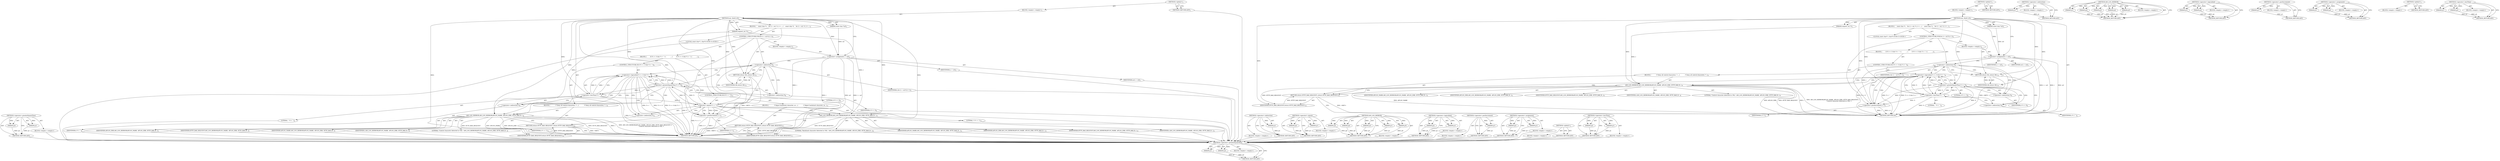 digraph "&lt;operator&gt;.lessThan" {
vulnerable_87 [label=<(METHOD,&lt;operator&gt;.greaterEqualsThan)>];
vulnerable_88 [label=<(PARAM,p1)>];
vulnerable_89 [label=<(PARAM,p2)>];
vulnerable_90 [label=<(BLOCK,&lt;empty&gt;,&lt;empty&gt;)>];
vulnerable_91 [label=<(METHOD_RETURN,ANY)>];
vulnerable_6 [label=<(METHOD,&lt;global&gt;)<SUB>1</SUB>>];
vulnerable_7 [label=<(BLOCK,&lt;empty&gt;,&lt;empty&gt;)<SUB>1</SUB>>];
vulnerable_8 [label=<(METHOD,am_check_url)<SUB>1</SUB>>];
vulnerable_9 [label=<(PARAM,request_rec *r)<SUB>1</SUB>>];
vulnerable_10 [label=<(PARAM,const char *url)<SUB>1</SUB>>];
vulnerable_11 [label=<(BLOCK,{
    const char *i;

    for (i = url; *i; i++...,{
    const char *i;

    for (i = url; *i; i++...)<SUB>2</SUB>>];
vulnerable_12 [label="<(LOCAL,const char* i: char*)<SUB>3</SUB>>"];
vulnerable_13 [label=<(CONTROL_STRUCTURE,FOR,for (i = url;*i;i++))<SUB>5</SUB>>];
vulnerable_14 [label=<(BLOCK,&lt;empty&gt;,&lt;empty&gt;)<SUB>5</SUB>>];
vulnerable_15 [label=<(&lt;operator&gt;.assignment,i = url)<SUB>5</SUB>>];
vulnerable_16 [label=<(IDENTIFIER,i,i = url)<SUB>5</SUB>>];
vulnerable_17 [label=<(IDENTIFIER,url,i = url)<SUB>5</SUB>>];
vulnerable_18 [label=<(&lt;operator&gt;.indirection,*i)<SUB>5</SUB>>];
vulnerable_19 [label=<(IDENTIFIER,i,for (i = url;*i;i++))<SUB>5</SUB>>];
vulnerable_20 [label=<(&lt;operator&gt;.postIncrement,i++)<SUB>5</SUB>>];
vulnerable_21 [label=<(IDENTIFIER,i,i++)<SUB>5</SUB>>];
vulnerable_22 [label=<(BLOCK,{
        if (*i &gt;= 0 &amp;&amp; *i &lt; ' ') {
          ...,{
        if (*i &gt;= 0 &amp;&amp; *i &lt; ' ') {
          ...)<SUB>5</SUB>>];
vulnerable_23 [label=<(CONTROL_STRUCTURE,IF,if (*i &gt;= 0 &amp;&amp; *i &lt; ' '))<SUB>6</SUB>>];
vulnerable_24 [label=<(&lt;operator&gt;.logicalAnd,*i &gt;= 0 &amp;&amp; *i &lt; ' ')<SUB>6</SUB>>];
vulnerable_25 [label=<(&lt;operator&gt;.greaterEqualsThan,*i &gt;= 0)<SUB>6</SUB>>];
vulnerable_26 [label=<(&lt;operator&gt;.indirection,*i)<SUB>6</SUB>>];
vulnerable_27 [label=<(IDENTIFIER,i,*i &gt;= 0)<SUB>6</SUB>>];
vulnerable_28 [label=<(LITERAL,0,*i &gt;= 0)<SUB>6</SUB>>];
vulnerable_29 [label=<(&lt;operator&gt;.lessThan,*i &lt; ' ')<SUB>6</SUB>>];
vulnerable_30 [label=<(&lt;operator&gt;.indirection,*i)<SUB>6</SUB>>];
vulnerable_31 [label=<(IDENTIFIER,i,*i &lt; ' ')<SUB>6</SUB>>];
vulnerable_32 [label=<(LITERAL,' ',*i &lt; ' ')<SUB>6</SUB>>];
vulnerable_33 [label=<(BLOCK,{
            /* Deny all control-characters. *...,{
            /* Deny all control-characters. *...)<SUB>6</SUB>>];
vulnerable_34 [label=<(AM_LOG_RERROR,AM_LOG_RERROR(APLOG_MARK, APLOG_ERR, HTTP_BAD_R...)<SUB>8</SUB>>];
vulnerable_35 [label=<(IDENTIFIER,APLOG_MARK,AM_LOG_RERROR(APLOG_MARK, APLOG_ERR, HTTP_BAD_R...)<SUB>8</SUB>>];
vulnerable_36 [label=<(IDENTIFIER,APLOG_ERR,AM_LOG_RERROR(APLOG_MARK, APLOG_ERR, HTTP_BAD_R...)<SUB>8</SUB>>];
vulnerable_37 [label=<(IDENTIFIER,HTTP_BAD_REQUEST,AM_LOG_RERROR(APLOG_MARK, APLOG_ERR, HTTP_BAD_R...)<SUB>8</SUB>>];
vulnerable_38 [label=<(IDENTIFIER,r,AM_LOG_RERROR(APLOG_MARK, APLOG_ERR, HTTP_BAD_R...)<SUB>8</SUB>>];
vulnerable_39 [label=<(LITERAL,&quot;Control character detected in URL.&quot;,AM_LOG_RERROR(APLOG_MARK, APLOG_ERR, HTTP_BAD_R...)<SUB>9</SUB>>];
vulnerable_40 [label=<(RETURN,return HTTP_BAD_REQUEST;,return HTTP_BAD_REQUEST;)<SUB>10</SUB>>];
vulnerable_41 [label=<(IDENTIFIER,HTTP_BAD_REQUEST,return HTTP_BAD_REQUEST;)<SUB>10</SUB>>];
vulnerable_42 [label=<(RETURN,return OK;,return OK;)<SUB>14</SUB>>];
vulnerable_43 [label=<(IDENTIFIER,OK,return OK;)<SUB>14</SUB>>];
vulnerable_44 [label=<(METHOD_RETURN,int)<SUB>1</SUB>>];
vulnerable_46 [label=<(METHOD_RETURN,ANY)<SUB>1</SUB>>];
vulnerable_74 [label=<(METHOD,&lt;operator&gt;.indirection)>];
vulnerable_75 [label=<(PARAM,p1)>];
vulnerable_76 [label=<(BLOCK,&lt;empty&gt;,&lt;empty&gt;)>];
vulnerable_77 [label=<(METHOD_RETURN,ANY)>];
vulnerable_97 [label=<(METHOD,AM_LOG_RERROR)>];
vulnerable_98 [label=<(PARAM,p1)>];
vulnerable_99 [label=<(PARAM,p2)>];
vulnerable_100 [label=<(PARAM,p3)>];
vulnerable_101 [label=<(PARAM,p4)>];
vulnerable_102 [label=<(PARAM,p5)>];
vulnerable_103 [label=<(BLOCK,&lt;empty&gt;,&lt;empty&gt;)>];
vulnerable_104 [label=<(METHOD_RETURN,ANY)>];
vulnerable_82 [label=<(METHOD,&lt;operator&gt;.logicalAnd)>];
vulnerable_83 [label=<(PARAM,p1)>];
vulnerable_84 [label=<(PARAM,p2)>];
vulnerable_85 [label=<(BLOCK,&lt;empty&gt;,&lt;empty&gt;)>];
vulnerable_86 [label=<(METHOD_RETURN,ANY)>];
vulnerable_78 [label=<(METHOD,&lt;operator&gt;.postIncrement)>];
vulnerable_79 [label=<(PARAM,p1)>];
vulnerable_80 [label=<(BLOCK,&lt;empty&gt;,&lt;empty&gt;)>];
vulnerable_81 [label=<(METHOD_RETURN,ANY)>];
vulnerable_69 [label=<(METHOD,&lt;operator&gt;.assignment)>];
vulnerable_70 [label=<(PARAM,p1)>];
vulnerable_71 [label=<(PARAM,p2)>];
vulnerable_72 [label=<(BLOCK,&lt;empty&gt;,&lt;empty&gt;)>];
vulnerable_73 [label=<(METHOD_RETURN,ANY)>];
vulnerable_63 [label=<(METHOD,&lt;global&gt;)<SUB>1</SUB>>];
vulnerable_64 [label=<(BLOCK,&lt;empty&gt;,&lt;empty&gt;)>];
vulnerable_65 [label=<(METHOD_RETURN,ANY)>];
vulnerable_92 [label=<(METHOD,&lt;operator&gt;.lessThan)>];
vulnerable_93 [label=<(PARAM,p1)>];
vulnerable_94 [label=<(PARAM,p2)>];
vulnerable_95 [label=<(BLOCK,&lt;empty&gt;,&lt;empty&gt;)>];
vulnerable_96 [label=<(METHOD_RETURN,ANY)>];
fixed_103 [label=<(METHOD,&lt;operator&gt;.greaterEqualsThan)>];
fixed_104 [label=<(PARAM,p1)>];
fixed_105 [label=<(PARAM,p2)>];
fixed_106 [label=<(BLOCK,&lt;empty&gt;,&lt;empty&gt;)>];
fixed_107 [label=<(METHOD_RETURN,ANY)>];
fixed_6 [label=<(METHOD,&lt;global&gt;)<SUB>1</SUB>>];
fixed_7 [label=<(BLOCK,&lt;empty&gt;,&lt;empty&gt;)<SUB>1</SUB>>];
fixed_8 [label=<(METHOD,am_check_url)<SUB>1</SUB>>];
fixed_9 [label=<(PARAM,request_rec *r)<SUB>1</SUB>>];
fixed_10 [label=<(PARAM,const char *url)<SUB>1</SUB>>];
fixed_11 [label=<(BLOCK,{
    const char *i;

    for (i = url; *i; i++...,{
    const char *i;

    for (i = url; *i; i++...)<SUB>2</SUB>>];
fixed_12 [label="<(LOCAL,const char* i: char*)<SUB>3</SUB>>"];
fixed_13 [label=<(CONTROL_STRUCTURE,FOR,for (i = url;*i;i++))<SUB>5</SUB>>];
fixed_14 [label=<(BLOCK,&lt;empty&gt;,&lt;empty&gt;)<SUB>5</SUB>>];
fixed_15 [label=<(&lt;operator&gt;.assignment,i = url)<SUB>5</SUB>>];
fixed_16 [label=<(IDENTIFIER,i,i = url)<SUB>5</SUB>>];
fixed_17 [label=<(IDENTIFIER,url,i = url)<SUB>5</SUB>>];
fixed_18 [label=<(&lt;operator&gt;.indirection,*i)<SUB>5</SUB>>];
fixed_19 [label=<(IDENTIFIER,i,for (i = url;*i;i++))<SUB>5</SUB>>];
fixed_20 [label=<(&lt;operator&gt;.postIncrement,i++)<SUB>5</SUB>>];
fixed_21 [label=<(IDENTIFIER,i,i++)<SUB>5</SUB>>];
fixed_22 [label=<(BLOCK,{
        if (*i &gt;= 0 &amp;&amp; *i &lt; ' ') {
          ...,{
        if (*i &gt;= 0 &amp;&amp; *i &lt; ' ') {
          ...)<SUB>5</SUB>>];
fixed_23 [label=<(CONTROL_STRUCTURE,IF,if (*i &gt;= 0 &amp;&amp; *i &lt; ' '))<SUB>6</SUB>>];
fixed_24 [label=<(&lt;operator&gt;.logicalAnd,*i &gt;= 0 &amp;&amp; *i &lt; ' ')<SUB>6</SUB>>];
fixed_25 [label=<(&lt;operator&gt;.greaterEqualsThan,*i &gt;= 0)<SUB>6</SUB>>];
fixed_26 [label=<(&lt;operator&gt;.indirection,*i)<SUB>6</SUB>>];
fixed_27 [label=<(IDENTIFIER,i,*i &gt;= 0)<SUB>6</SUB>>];
fixed_28 [label=<(LITERAL,0,*i &gt;= 0)<SUB>6</SUB>>];
fixed_29 [label=<(&lt;operator&gt;.lessThan,*i &lt; ' ')<SUB>6</SUB>>];
fixed_30 [label=<(&lt;operator&gt;.indirection,*i)<SUB>6</SUB>>];
fixed_31 [label=<(IDENTIFIER,i,*i &lt; ' ')<SUB>6</SUB>>];
fixed_32 [label=<(LITERAL,' ',*i &lt; ' ')<SUB>6</SUB>>];
fixed_33 [label=<(BLOCK,{
            /* Deny all control-characters. *...,{
            /* Deny all control-characters. *...)<SUB>6</SUB>>];
fixed_34 [label=<(AM_LOG_RERROR,AM_LOG_RERROR(APLOG_MARK, APLOG_ERR, HTTP_BAD_R...)<SUB>8</SUB>>];
fixed_35 [label=<(IDENTIFIER,APLOG_MARK,AM_LOG_RERROR(APLOG_MARK, APLOG_ERR, HTTP_BAD_R...)<SUB>8</SUB>>];
fixed_36 [label=<(IDENTIFIER,APLOG_ERR,AM_LOG_RERROR(APLOG_MARK, APLOG_ERR, HTTP_BAD_R...)<SUB>8</SUB>>];
fixed_37 [label=<(IDENTIFIER,HTTP_BAD_REQUEST,AM_LOG_RERROR(APLOG_MARK, APLOG_ERR, HTTP_BAD_R...)<SUB>8</SUB>>];
fixed_38 [label=<(IDENTIFIER,r,AM_LOG_RERROR(APLOG_MARK, APLOG_ERR, HTTP_BAD_R...)<SUB>8</SUB>>];
fixed_39 [label=<(LITERAL,&quot;Control character detected in URL.&quot;,AM_LOG_RERROR(APLOG_MARK, APLOG_ERR, HTTP_BAD_R...)<SUB>9</SUB>>];
fixed_40 [label=<(RETURN,return HTTP_BAD_REQUEST;,return HTTP_BAD_REQUEST;)<SUB>10</SUB>>];
fixed_41 [label=<(IDENTIFIER,HTTP_BAD_REQUEST,return HTTP_BAD_REQUEST;)<SUB>10</SUB>>];
fixed_42 [label=<(CONTROL_STRUCTURE,IF,if (*i == '\\'))<SUB>12</SUB>>];
fixed_43 [label=<(&lt;operator&gt;.equals,*i == '\\')<SUB>12</SUB>>];
fixed_44 [label=<(&lt;operator&gt;.indirection,*i)<SUB>12</SUB>>];
fixed_45 [label=<(IDENTIFIER,i,*i == '\\')<SUB>12</SUB>>];
fixed_46 [label=<(LITERAL,'\\',*i == '\\')<SUB>12</SUB>>];
fixed_47 [label=<(BLOCK,{
            /* Reject backslash character, as...,{
            /* Reject backslash character, as...)<SUB>12</SUB>>];
fixed_48 [label=<(AM_LOG_RERROR,AM_LOG_RERROR(APLOG_MARK, APLOG_ERR, HTTP_BAD_R...)<SUB>15</SUB>>];
fixed_49 [label=<(IDENTIFIER,APLOG_MARK,AM_LOG_RERROR(APLOG_MARK, APLOG_ERR, HTTP_BAD_R...)<SUB>15</SUB>>];
fixed_50 [label=<(IDENTIFIER,APLOG_ERR,AM_LOG_RERROR(APLOG_MARK, APLOG_ERR, HTTP_BAD_R...)<SUB>15</SUB>>];
fixed_51 [label=<(IDENTIFIER,HTTP_BAD_REQUEST,AM_LOG_RERROR(APLOG_MARK, APLOG_ERR, HTTP_BAD_R...)<SUB>15</SUB>>];
fixed_52 [label=<(IDENTIFIER,r,AM_LOG_RERROR(APLOG_MARK, APLOG_ERR, HTTP_BAD_R...)<SUB>15</SUB>>];
fixed_53 [label=<(LITERAL,&quot;Backslash character detected in URL.&quot;,AM_LOG_RERROR(APLOG_MARK, APLOG_ERR, HTTP_BAD_R...)<SUB>16</SUB>>];
fixed_54 [label=<(RETURN,return HTTP_BAD_REQUEST;,return HTTP_BAD_REQUEST;)<SUB>17</SUB>>];
fixed_55 [label=<(IDENTIFIER,HTTP_BAD_REQUEST,return HTTP_BAD_REQUEST;)<SUB>17</SUB>>];
fixed_56 [label=<(RETURN,return OK;,return OK;)<SUB>21</SUB>>];
fixed_57 [label=<(IDENTIFIER,OK,return OK;)<SUB>21</SUB>>];
fixed_58 [label=<(METHOD_RETURN,int)<SUB>1</SUB>>];
fixed_60 [label=<(METHOD_RETURN,ANY)<SUB>1</SUB>>];
fixed_90 [label=<(METHOD,&lt;operator&gt;.indirection)>];
fixed_91 [label=<(PARAM,p1)>];
fixed_92 [label=<(BLOCK,&lt;empty&gt;,&lt;empty&gt;)>];
fixed_93 [label=<(METHOD_RETURN,ANY)>];
fixed_121 [label=<(METHOD,&lt;operator&gt;.equals)>];
fixed_122 [label=<(PARAM,p1)>];
fixed_123 [label=<(PARAM,p2)>];
fixed_124 [label=<(BLOCK,&lt;empty&gt;,&lt;empty&gt;)>];
fixed_125 [label=<(METHOD_RETURN,ANY)>];
fixed_113 [label=<(METHOD,AM_LOG_RERROR)>];
fixed_114 [label=<(PARAM,p1)>];
fixed_115 [label=<(PARAM,p2)>];
fixed_116 [label=<(PARAM,p3)>];
fixed_117 [label=<(PARAM,p4)>];
fixed_118 [label=<(PARAM,p5)>];
fixed_119 [label=<(BLOCK,&lt;empty&gt;,&lt;empty&gt;)>];
fixed_120 [label=<(METHOD_RETURN,ANY)>];
fixed_98 [label=<(METHOD,&lt;operator&gt;.logicalAnd)>];
fixed_99 [label=<(PARAM,p1)>];
fixed_100 [label=<(PARAM,p2)>];
fixed_101 [label=<(BLOCK,&lt;empty&gt;,&lt;empty&gt;)>];
fixed_102 [label=<(METHOD_RETURN,ANY)>];
fixed_94 [label=<(METHOD,&lt;operator&gt;.postIncrement)>];
fixed_95 [label=<(PARAM,p1)>];
fixed_96 [label=<(BLOCK,&lt;empty&gt;,&lt;empty&gt;)>];
fixed_97 [label=<(METHOD_RETURN,ANY)>];
fixed_85 [label=<(METHOD,&lt;operator&gt;.assignment)>];
fixed_86 [label=<(PARAM,p1)>];
fixed_87 [label=<(PARAM,p2)>];
fixed_88 [label=<(BLOCK,&lt;empty&gt;,&lt;empty&gt;)>];
fixed_89 [label=<(METHOD_RETURN,ANY)>];
fixed_79 [label=<(METHOD,&lt;global&gt;)<SUB>1</SUB>>];
fixed_80 [label=<(BLOCK,&lt;empty&gt;,&lt;empty&gt;)>];
fixed_81 [label=<(METHOD_RETURN,ANY)>];
fixed_108 [label=<(METHOD,&lt;operator&gt;.lessThan)>];
fixed_109 [label=<(PARAM,p1)>];
fixed_110 [label=<(PARAM,p2)>];
fixed_111 [label=<(BLOCK,&lt;empty&gt;,&lt;empty&gt;)>];
fixed_112 [label=<(METHOD_RETURN,ANY)>];
vulnerable_87 -> vulnerable_88  [key=0, label="AST: "];
vulnerable_87 -> vulnerable_88  [key=1, label="DDG: "];
vulnerable_87 -> vulnerable_90  [key=0, label="AST: "];
vulnerable_87 -> vulnerable_89  [key=0, label="AST: "];
vulnerable_87 -> vulnerable_89  [key=1, label="DDG: "];
vulnerable_87 -> vulnerable_91  [key=0, label="AST: "];
vulnerable_87 -> vulnerable_91  [key=1, label="CFG: "];
vulnerable_88 -> vulnerable_91  [key=0, label="DDG: p1"];
vulnerable_89 -> vulnerable_91  [key=0, label="DDG: p2"];
vulnerable_6 -> vulnerable_7  [key=0, label="AST: "];
vulnerable_6 -> vulnerable_46  [key=0, label="AST: "];
vulnerable_6 -> vulnerable_46  [key=1, label="CFG: "];
vulnerable_7 -> vulnerable_8  [key=0, label="AST: "];
vulnerable_8 -> vulnerable_9  [key=0, label="AST: "];
vulnerable_8 -> vulnerable_9  [key=1, label="DDG: "];
vulnerable_8 -> vulnerable_10  [key=0, label="AST: "];
vulnerable_8 -> vulnerable_10  [key=1, label="DDG: "];
vulnerable_8 -> vulnerable_11  [key=0, label="AST: "];
vulnerable_8 -> vulnerable_44  [key=0, label="AST: "];
vulnerable_8 -> vulnerable_15  [key=0, label="CFG: "];
vulnerable_8 -> vulnerable_15  [key=1, label="DDG: "];
vulnerable_8 -> vulnerable_42  [key=0, label="DDG: "];
vulnerable_8 -> vulnerable_43  [key=0, label="DDG: "];
vulnerable_8 -> vulnerable_20  [key=0, label="DDG: "];
vulnerable_8 -> vulnerable_25  [key=0, label="DDG: "];
vulnerable_8 -> vulnerable_29  [key=0, label="DDG: "];
vulnerable_8 -> vulnerable_34  [key=0, label="DDG: "];
vulnerable_8 -> vulnerable_41  [key=0, label="DDG: "];
vulnerable_9 -> vulnerable_34  [key=0, label="DDG: r"];
vulnerable_10 -> vulnerable_15  [key=0, label="DDG: url"];
vulnerable_11 -> vulnerable_12  [key=0, label="AST: "];
vulnerable_11 -> vulnerable_13  [key=0, label="AST: "];
vulnerable_11 -> vulnerable_42  [key=0, label="AST: "];
vulnerable_13 -> vulnerable_14  [key=0, label="AST: "];
vulnerable_13 -> vulnerable_18  [key=0, label="AST: "];
vulnerable_13 -> vulnerable_20  [key=0, label="AST: "];
vulnerable_13 -> vulnerable_22  [key=0, label="AST: "];
vulnerable_14 -> vulnerable_15  [key=0, label="AST: "];
vulnerable_15 -> vulnerable_16  [key=0, label="AST: "];
vulnerable_15 -> vulnerable_17  [key=0, label="AST: "];
vulnerable_15 -> vulnerable_18  [key=0, label="CFG: "];
vulnerable_15 -> vulnerable_44  [key=0, label="DDG: i"];
vulnerable_15 -> vulnerable_44  [key=1, label="DDG: url"];
vulnerable_15 -> vulnerable_44  [key=2, label="DDG: i = url"];
vulnerable_15 -> vulnerable_20  [key=0, label="DDG: i"];
vulnerable_18 -> vulnerable_19  [key=0, label="AST: "];
vulnerable_18 -> vulnerable_26  [key=0, label="CFG: "];
vulnerable_18 -> vulnerable_26  [key=1, label="CDG: "];
vulnerable_18 -> vulnerable_42  [key=0, label="CFG: "];
vulnerable_18 -> vulnerable_42  [key=1, label="CDG: "];
vulnerable_18 -> vulnerable_24  [key=0, label="CDG: "];
vulnerable_18 -> vulnerable_25  [key=0, label="CDG: "];
vulnerable_20 -> vulnerable_21  [key=0, label="AST: "];
vulnerable_20 -> vulnerable_18  [key=0, label="CFG: "];
vulnerable_20 -> vulnerable_44  [key=0, label="DDG: i"];
vulnerable_20 -> vulnerable_44  [key=1, label="DDG: i++"];
vulnerable_22 -> vulnerable_23  [key=0, label="AST: "];
vulnerable_23 -> vulnerable_24  [key=0, label="AST: "];
vulnerable_23 -> vulnerable_33  [key=0, label="AST: "];
vulnerable_24 -> vulnerable_25  [key=0, label="AST: "];
vulnerable_24 -> vulnerable_29  [key=0, label="AST: "];
vulnerable_24 -> vulnerable_34  [key=0, label="CFG: "];
vulnerable_24 -> vulnerable_34  [key=1, label="CDG: "];
vulnerable_24 -> vulnerable_20  [key=0, label="CFG: "];
vulnerable_24 -> vulnerable_20  [key=1, label="CDG: "];
vulnerable_24 -> vulnerable_44  [key=0, label="DDG: *i &gt;= 0"];
vulnerable_24 -> vulnerable_44  [key=1, label="DDG: *i &lt; ' '"];
vulnerable_24 -> vulnerable_44  [key=2, label="DDG: *i &gt;= 0 &amp;&amp; *i &lt; ' '"];
vulnerable_24 -> vulnerable_40  [key=0, label="CDG: "];
vulnerable_24 -> vulnerable_18  [key=0, label="CDG: "];
vulnerable_25 -> vulnerable_26  [key=0, label="AST: "];
vulnerable_25 -> vulnerable_28  [key=0, label="AST: "];
vulnerable_25 -> vulnerable_24  [key=0, label="CFG: "];
vulnerable_25 -> vulnerable_24  [key=1, label="DDG: *i"];
vulnerable_25 -> vulnerable_24  [key=2, label="DDG: 0"];
vulnerable_25 -> vulnerable_30  [key=0, label="CFG: "];
vulnerable_25 -> vulnerable_30  [key=1, label="CDG: "];
vulnerable_25 -> vulnerable_44  [key=0, label="DDG: *i"];
vulnerable_25 -> vulnerable_20  [key=0, label="DDG: *i"];
vulnerable_25 -> vulnerable_29  [key=0, label="DDG: *i"];
vulnerable_25 -> vulnerable_29  [key=1, label="CDG: "];
vulnerable_26 -> vulnerable_27  [key=0, label="AST: "];
vulnerable_26 -> vulnerable_25  [key=0, label="CFG: "];
vulnerable_29 -> vulnerable_30  [key=0, label="AST: "];
vulnerable_29 -> vulnerable_32  [key=0, label="AST: "];
vulnerable_29 -> vulnerable_24  [key=0, label="CFG: "];
vulnerable_29 -> vulnerable_24  [key=1, label="DDG: *i"];
vulnerable_29 -> vulnerable_24  [key=2, label="DDG: ' '"];
vulnerable_29 -> vulnerable_44  [key=0, label="DDG: *i"];
vulnerable_29 -> vulnerable_20  [key=0, label="DDG: *i"];
vulnerable_29 -> vulnerable_25  [key=0, label="DDG: *i"];
vulnerable_30 -> vulnerable_31  [key=0, label="AST: "];
vulnerable_30 -> vulnerable_29  [key=0, label="CFG: "];
vulnerable_33 -> vulnerable_34  [key=0, label="AST: "];
vulnerable_33 -> vulnerable_40  [key=0, label="AST: "];
vulnerable_34 -> vulnerable_35  [key=0, label="AST: "];
vulnerable_34 -> vulnerable_36  [key=0, label="AST: "];
vulnerable_34 -> vulnerable_37  [key=0, label="AST: "];
vulnerable_34 -> vulnerable_38  [key=0, label="AST: "];
vulnerable_34 -> vulnerable_39  [key=0, label="AST: "];
vulnerable_34 -> vulnerable_40  [key=0, label="CFG: "];
vulnerable_34 -> vulnerable_44  [key=0, label="DDG: APLOG_ERR"];
vulnerable_34 -> vulnerable_44  [key=1, label="DDG: HTTP_BAD_REQUEST"];
vulnerable_34 -> vulnerable_44  [key=2, label="DDG: r"];
vulnerable_34 -> vulnerable_44  [key=3, label="DDG: AM_LOG_RERROR(APLOG_MARK, APLOG_ERR, HTTP_BAD_REQUEST, r,
                           &quot;Control character detected in URL.&quot;)"];
vulnerable_34 -> vulnerable_44  [key=4, label="DDG: APLOG_MARK"];
vulnerable_34 -> vulnerable_41  [key=0, label="DDG: HTTP_BAD_REQUEST"];
vulnerable_40 -> vulnerable_41  [key=0, label="AST: "];
vulnerable_40 -> vulnerable_44  [key=0, label="CFG: "];
vulnerable_40 -> vulnerable_44  [key=1, label="DDG: &lt;RET&gt;"];
vulnerable_41 -> vulnerable_40  [key=0, label="DDG: HTTP_BAD_REQUEST"];
vulnerable_42 -> vulnerable_43  [key=0, label="AST: "];
vulnerable_42 -> vulnerable_44  [key=0, label="CFG: "];
vulnerable_42 -> vulnerable_44  [key=1, label="DDG: &lt;RET&gt;"];
vulnerable_43 -> vulnerable_42  [key=0, label="DDG: OK"];
vulnerable_74 -> vulnerable_75  [key=0, label="AST: "];
vulnerable_74 -> vulnerable_75  [key=1, label="DDG: "];
vulnerable_74 -> vulnerable_76  [key=0, label="AST: "];
vulnerable_74 -> vulnerable_77  [key=0, label="AST: "];
vulnerable_74 -> vulnerable_77  [key=1, label="CFG: "];
vulnerable_75 -> vulnerable_77  [key=0, label="DDG: p1"];
vulnerable_97 -> vulnerable_98  [key=0, label="AST: "];
vulnerable_97 -> vulnerable_98  [key=1, label="DDG: "];
vulnerable_97 -> vulnerable_103  [key=0, label="AST: "];
vulnerable_97 -> vulnerable_99  [key=0, label="AST: "];
vulnerable_97 -> vulnerable_99  [key=1, label="DDG: "];
vulnerable_97 -> vulnerable_104  [key=0, label="AST: "];
vulnerable_97 -> vulnerable_104  [key=1, label="CFG: "];
vulnerable_97 -> vulnerable_100  [key=0, label="AST: "];
vulnerable_97 -> vulnerable_100  [key=1, label="DDG: "];
vulnerable_97 -> vulnerable_101  [key=0, label="AST: "];
vulnerable_97 -> vulnerable_101  [key=1, label="DDG: "];
vulnerable_97 -> vulnerable_102  [key=0, label="AST: "];
vulnerable_97 -> vulnerable_102  [key=1, label="DDG: "];
vulnerable_98 -> vulnerable_104  [key=0, label="DDG: p1"];
vulnerable_99 -> vulnerable_104  [key=0, label="DDG: p2"];
vulnerable_100 -> vulnerable_104  [key=0, label="DDG: p3"];
vulnerable_101 -> vulnerable_104  [key=0, label="DDG: p4"];
vulnerable_102 -> vulnerable_104  [key=0, label="DDG: p5"];
vulnerable_82 -> vulnerable_83  [key=0, label="AST: "];
vulnerable_82 -> vulnerable_83  [key=1, label="DDG: "];
vulnerable_82 -> vulnerable_85  [key=0, label="AST: "];
vulnerable_82 -> vulnerable_84  [key=0, label="AST: "];
vulnerable_82 -> vulnerable_84  [key=1, label="DDG: "];
vulnerable_82 -> vulnerable_86  [key=0, label="AST: "];
vulnerable_82 -> vulnerable_86  [key=1, label="CFG: "];
vulnerable_83 -> vulnerable_86  [key=0, label="DDG: p1"];
vulnerable_84 -> vulnerable_86  [key=0, label="DDG: p2"];
vulnerable_78 -> vulnerable_79  [key=0, label="AST: "];
vulnerable_78 -> vulnerable_79  [key=1, label="DDG: "];
vulnerable_78 -> vulnerable_80  [key=0, label="AST: "];
vulnerable_78 -> vulnerable_81  [key=0, label="AST: "];
vulnerable_78 -> vulnerable_81  [key=1, label="CFG: "];
vulnerable_79 -> vulnerable_81  [key=0, label="DDG: p1"];
vulnerable_69 -> vulnerable_70  [key=0, label="AST: "];
vulnerable_69 -> vulnerable_70  [key=1, label="DDG: "];
vulnerable_69 -> vulnerable_72  [key=0, label="AST: "];
vulnerable_69 -> vulnerable_71  [key=0, label="AST: "];
vulnerable_69 -> vulnerable_71  [key=1, label="DDG: "];
vulnerable_69 -> vulnerable_73  [key=0, label="AST: "];
vulnerable_69 -> vulnerable_73  [key=1, label="CFG: "];
vulnerable_70 -> vulnerable_73  [key=0, label="DDG: p1"];
vulnerable_71 -> vulnerable_73  [key=0, label="DDG: p2"];
vulnerable_63 -> vulnerable_64  [key=0, label="AST: "];
vulnerable_63 -> vulnerable_65  [key=0, label="AST: "];
vulnerable_63 -> vulnerable_65  [key=1, label="CFG: "];
vulnerable_92 -> vulnerable_93  [key=0, label="AST: "];
vulnerable_92 -> vulnerable_93  [key=1, label="DDG: "];
vulnerable_92 -> vulnerable_95  [key=0, label="AST: "];
vulnerable_92 -> vulnerable_94  [key=0, label="AST: "];
vulnerable_92 -> vulnerable_94  [key=1, label="DDG: "];
vulnerable_92 -> vulnerable_96  [key=0, label="AST: "];
vulnerable_92 -> vulnerable_96  [key=1, label="CFG: "];
vulnerable_93 -> vulnerable_96  [key=0, label="DDG: p1"];
vulnerable_94 -> vulnerable_96  [key=0, label="DDG: p2"];
fixed_103 -> fixed_104  [key=0, label="AST: "];
fixed_103 -> fixed_104  [key=1, label="DDG: "];
fixed_103 -> fixed_106  [key=0, label="AST: "];
fixed_103 -> fixed_105  [key=0, label="AST: "];
fixed_103 -> fixed_105  [key=1, label="DDG: "];
fixed_103 -> fixed_107  [key=0, label="AST: "];
fixed_103 -> fixed_107  [key=1, label="CFG: "];
fixed_104 -> fixed_107  [key=0, label="DDG: p1"];
fixed_105 -> fixed_107  [key=0, label="DDG: p2"];
fixed_106 -> vulnerable_87  [key=0];
fixed_107 -> vulnerable_87  [key=0];
fixed_6 -> fixed_7  [key=0, label="AST: "];
fixed_6 -> fixed_60  [key=0, label="AST: "];
fixed_6 -> fixed_60  [key=1, label="CFG: "];
fixed_7 -> fixed_8  [key=0, label="AST: "];
fixed_8 -> fixed_9  [key=0, label="AST: "];
fixed_8 -> fixed_9  [key=1, label="DDG: "];
fixed_8 -> fixed_10  [key=0, label="AST: "];
fixed_8 -> fixed_10  [key=1, label="DDG: "];
fixed_8 -> fixed_11  [key=0, label="AST: "];
fixed_8 -> fixed_58  [key=0, label="AST: "];
fixed_8 -> fixed_15  [key=0, label="CFG: "];
fixed_8 -> fixed_15  [key=1, label="DDG: "];
fixed_8 -> fixed_56  [key=0, label="DDG: "];
fixed_8 -> fixed_57  [key=0, label="DDG: "];
fixed_8 -> fixed_20  [key=0, label="DDG: "];
fixed_8 -> fixed_43  [key=0, label="DDG: "];
fixed_8 -> fixed_25  [key=0, label="DDG: "];
fixed_8 -> fixed_29  [key=0, label="DDG: "];
fixed_8 -> fixed_34  [key=0, label="DDG: "];
fixed_8 -> fixed_41  [key=0, label="DDG: "];
fixed_8 -> fixed_48  [key=0, label="DDG: "];
fixed_8 -> fixed_55  [key=0, label="DDG: "];
fixed_9 -> fixed_34  [key=0, label="DDG: r"];
fixed_9 -> fixed_48  [key=0, label="DDG: r"];
fixed_10 -> fixed_15  [key=0, label="DDG: url"];
fixed_11 -> fixed_12  [key=0, label="AST: "];
fixed_11 -> fixed_13  [key=0, label="AST: "];
fixed_11 -> fixed_56  [key=0, label="AST: "];
fixed_12 -> vulnerable_87  [key=0];
fixed_13 -> fixed_14  [key=0, label="AST: "];
fixed_13 -> fixed_18  [key=0, label="AST: "];
fixed_13 -> fixed_20  [key=0, label="AST: "];
fixed_13 -> fixed_22  [key=0, label="AST: "];
fixed_14 -> fixed_15  [key=0, label="AST: "];
fixed_15 -> fixed_16  [key=0, label="AST: "];
fixed_15 -> fixed_17  [key=0, label="AST: "];
fixed_15 -> fixed_18  [key=0, label="CFG: "];
fixed_15 -> fixed_58  [key=0, label="DDG: i"];
fixed_15 -> fixed_58  [key=1, label="DDG: url"];
fixed_15 -> fixed_58  [key=2, label="DDG: i = url"];
fixed_15 -> fixed_20  [key=0, label="DDG: i"];
fixed_16 -> vulnerable_87  [key=0];
fixed_17 -> vulnerable_87  [key=0];
fixed_18 -> fixed_19  [key=0, label="AST: "];
fixed_18 -> fixed_26  [key=0, label="CFG: "];
fixed_18 -> fixed_26  [key=1, label="CDG: "];
fixed_18 -> fixed_56  [key=0, label="CFG: "];
fixed_18 -> fixed_56  [key=1, label="CDG: "];
fixed_18 -> fixed_24  [key=0, label="CDG: "];
fixed_18 -> fixed_25  [key=0, label="CDG: "];
fixed_19 -> vulnerable_87  [key=0];
fixed_20 -> fixed_21  [key=0, label="AST: "];
fixed_20 -> fixed_18  [key=0, label="CFG: "];
fixed_20 -> fixed_58  [key=0, label="DDG: i"];
fixed_20 -> fixed_58  [key=1, label="DDG: i++"];
fixed_21 -> vulnerable_87  [key=0];
fixed_22 -> fixed_23  [key=0, label="AST: "];
fixed_22 -> fixed_42  [key=0, label="AST: "];
fixed_23 -> fixed_24  [key=0, label="AST: "];
fixed_23 -> fixed_33  [key=0, label="AST: "];
fixed_24 -> fixed_25  [key=0, label="AST: "];
fixed_24 -> fixed_29  [key=0, label="AST: "];
fixed_24 -> fixed_34  [key=0, label="CFG: "];
fixed_24 -> fixed_34  [key=1, label="CDG: "];
fixed_24 -> fixed_44  [key=0, label="CFG: "];
fixed_24 -> fixed_44  [key=1, label="CDG: "];
fixed_24 -> fixed_58  [key=0, label="DDG: *i &gt;= 0"];
fixed_24 -> fixed_58  [key=1, label="DDG: *i &lt; ' '"];
fixed_24 -> fixed_58  [key=2, label="DDG: *i &gt;= 0 &amp;&amp; *i &lt; ' '"];
fixed_24 -> fixed_40  [key=0, label="CDG: "];
fixed_24 -> fixed_43  [key=0, label="CDG: "];
fixed_25 -> fixed_26  [key=0, label="AST: "];
fixed_25 -> fixed_28  [key=0, label="AST: "];
fixed_25 -> fixed_24  [key=0, label="CFG: "];
fixed_25 -> fixed_24  [key=1, label="DDG: *i"];
fixed_25 -> fixed_24  [key=2, label="DDG: 0"];
fixed_25 -> fixed_30  [key=0, label="CFG: "];
fixed_25 -> fixed_30  [key=1, label="CDG: "];
fixed_25 -> fixed_58  [key=0, label="DDG: *i"];
fixed_25 -> fixed_43  [key=0, label="DDG: *i"];
fixed_25 -> fixed_29  [key=0, label="DDG: *i"];
fixed_25 -> fixed_29  [key=1, label="CDG: "];
fixed_26 -> fixed_27  [key=0, label="AST: "];
fixed_26 -> fixed_25  [key=0, label="CFG: "];
fixed_27 -> vulnerable_87  [key=0];
fixed_28 -> vulnerable_87  [key=0];
fixed_29 -> fixed_30  [key=0, label="AST: "];
fixed_29 -> fixed_32  [key=0, label="AST: "];
fixed_29 -> fixed_24  [key=0, label="CFG: "];
fixed_29 -> fixed_24  [key=1, label="DDG: *i"];
fixed_29 -> fixed_24  [key=2, label="DDG: ' '"];
fixed_29 -> fixed_58  [key=0, label="DDG: *i"];
fixed_29 -> fixed_43  [key=0, label="DDG: *i"];
fixed_30 -> fixed_31  [key=0, label="AST: "];
fixed_30 -> fixed_29  [key=0, label="CFG: "];
fixed_31 -> vulnerable_87  [key=0];
fixed_32 -> vulnerable_87  [key=0];
fixed_33 -> fixed_34  [key=0, label="AST: "];
fixed_33 -> fixed_40  [key=0, label="AST: "];
fixed_34 -> fixed_35  [key=0, label="AST: "];
fixed_34 -> fixed_36  [key=0, label="AST: "];
fixed_34 -> fixed_37  [key=0, label="AST: "];
fixed_34 -> fixed_38  [key=0, label="AST: "];
fixed_34 -> fixed_39  [key=0, label="AST: "];
fixed_34 -> fixed_40  [key=0, label="CFG: "];
fixed_34 -> fixed_58  [key=0, label="DDG: APLOG_MARK"];
fixed_34 -> fixed_58  [key=1, label="DDG: APLOG_ERR"];
fixed_34 -> fixed_58  [key=2, label="DDG: HTTP_BAD_REQUEST"];
fixed_34 -> fixed_58  [key=3, label="DDG: r"];
fixed_34 -> fixed_58  [key=4, label="DDG: AM_LOG_RERROR(APLOG_MARK, APLOG_ERR, HTTP_BAD_REQUEST, r,
                           &quot;Control character detected in URL.&quot;)"];
fixed_34 -> fixed_41  [key=0, label="DDG: HTTP_BAD_REQUEST"];
fixed_35 -> vulnerable_87  [key=0];
fixed_36 -> vulnerable_87  [key=0];
fixed_37 -> vulnerable_87  [key=0];
fixed_38 -> vulnerable_87  [key=0];
fixed_39 -> vulnerable_87  [key=0];
fixed_40 -> fixed_41  [key=0, label="AST: "];
fixed_40 -> fixed_58  [key=0, label="CFG: "];
fixed_40 -> fixed_58  [key=1, label="DDG: &lt;RET&gt;"];
fixed_41 -> fixed_40  [key=0, label="DDG: HTTP_BAD_REQUEST"];
fixed_42 -> fixed_43  [key=0, label="AST: "];
fixed_42 -> fixed_47  [key=0, label="AST: "];
fixed_43 -> fixed_44  [key=0, label="AST: "];
fixed_43 -> fixed_46  [key=0, label="AST: "];
fixed_43 -> fixed_48  [key=0, label="CFG: "];
fixed_43 -> fixed_48  [key=1, label="CDG: "];
fixed_43 -> fixed_20  [key=0, label="CFG: "];
fixed_43 -> fixed_20  [key=1, label="DDG: *i"];
fixed_43 -> fixed_20  [key=2, label="CDG: "];
fixed_43 -> fixed_58  [key=0, label="DDG: *i == '\\'"];
fixed_43 -> fixed_25  [key=0, label="DDG: *i"];
fixed_43 -> fixed_18  [key=0, label="CDG: "];
fixed_43 -> fixed_54  [key=0, label="CDG: "];
fixed_44 -> fixed_45  [key=0, label="AST: "];
fixed_44 -> fixed_43  [key=0, label="CFG: "];
fixed_45 -> vulnerable_87  [key=0];
fixed_46 -> vulnerable_87  [key=0];
fixed_47 -> fixed_48  [key=0, label="AST: "];
fixed_47 -> fixed_54  [key=0, label="AST: "];
fixed_48 -> fixed_49  [key=0, label="AST: "];
fixed_48 -> fixed_50  [key=0, label="AST: "];
fixed_48 -> fixed_51  [key=0, label="AST: "];
fixed_48 -> fixed_52  [key=0, label="AST: "];
fixed_48 -> fixed_53  [key=0, label="AST: "];
fixed_48 -> fixed_54  [key=0, label="CFG: "];
fixed_48 -> fixed_55  [key=0, label="DDG: HTTP_BAD_REQUEST"];
fixed_49 -> vulnerable_87  [key=0];
fixed_50 -> vulnerable_87  [key=0];
fixed_51 -> vulnerable_87  [key=0];
fixed_52 -> vulnerable_87  [key=0];
fixed_53 -> vulnerable_87  [key=0];
fixed_54 -> fixed_55  [key=0, label="AST: "];
fixed_54 -> fixed_58  [key=0, label="CFG: "];
fixed_54 -> fixed_58  [key=1, label="DDG: &lt;RET&gt;"];
fixed_55 -> fixed_54  [key=0, label="DDG: HTTP_BAD_REQUEST"];
fixed_56 -> fixed_57  [key=0, label="AST: "];
fixed_56 -> fixed_58  [key=0, label="CFG: "];
fixed_56 -> fixed_58  [key=1, label="DDG: &lt;RET&gt;"];
fixed_57 -> fixed_56  [key=0, label="DDG: OK"];
fixed_58 -> vulnerable_87  [key=0];
fixed_60 -> vulnerable_87  [key=0];
fixed_90 -> fixed_91  [key=0, label="AST: "];
fixed_90 -> fixed_91  [key=1, label="DDG: "];
fixed_90 -> fixed_92  [key=0, label="AST: "];
fixed_90 -> fixed_93  [key=0, label="AST: "];
fixed_90 -> fixed_93  [key=1, label="CFG: "];
fixed_91 -> fixed_93  [key=0, label="DDG: p1"];
fixed_92 -> vulnerable_87  [key=0];
fixed_93 -> vulnerable_87  [key=0];
fixed_121 -> fixed_122  [key=0, label="AST: "];
fixed_121 -> fixed_122  [key=1, label="DDG: "];
fixed_121 -> fixed_124  [key=0, label="AST: "];
fixed_121 -> fixed_123  [key=0, label="AST: "];
fixed_121 -> fixed_123  [key=1, label="DDG: "];
fixed_121 -> fixed_125  [key=0, label="AST: "];
fixed_121 -> fixed_125  [key=1, label="CFG: "];
fixed_122 -> fixed_125  [key=0, label="DDG: p1"];
fixed_123 -> fixed_125  [key=0, label="DDG: p2"];
fixed_124 -> vulnerable_87  [key=0];
fixed_125 -> vulnerable_87  [key=0];
fixed_113 -> fixed_114  [key=0, label="AST: "];
fixed_113 -> fixed_114  [key=1, label="DDG: "];
fixed_113 -> fixed_119  [key=0, label="AST: "];
fixed_113 -> fixed_115  [key=0, label="AST: "];
fixed_113 -> fixed_115  [key=1, label="DDG: "];
fixed_113 -> fixed_120  [key=0, label="AST: "];
fixed_113 -> fixed_120  [key=1, label="CFG: "];
fixed_113 -> fixed_116  [key=0, label="AST: "];
fixed_113 -> fixed_116  [key=1, label="DDG: "];
fixed_113 -> fixed_117  [key=0, label="AST: "];
fixed_113 -> fixed_117  [key=1, label="DDG: "];
fixed_113 -> fixed_118  [key=0, label="AST: "];
fixed_113 -> fixed_118  [key=1, label="DDG: "];
fixed_114 -> fixed_120  [key=0, label="DDG: p1"];
fixed_115 -> fixed_120  [key=0, label="DDG: p2"];
fixed_116 -> fixed_120  [key=0, label="DDG: p3"];
fixed_117 -> fixed_120  [key=0, label="DDG: p4"];
fixed_118 -> fixed_120  [key=0, label="DDG: p5"];
fixed_119 -> vulnerable_87  [key=0];
fixed_120 -> vulnerable_87  [key=0];
fixed_98 -> fixed_99  [key=0, label="AST: "];
fixed_98 -> fixed_99  [key=1, label="DDG: "];
fixed_98 -> fixed_101  [key=0, label="AST: "];
fixed_98 -> fixed_100  [key=0, label="AST: "];
fixed_98 -> fixed_100  [key=1, label="DDG: "];
fixed_98 -> fixed_102  [key=0, label="AST: "];
fixed_98 -> fixed_102  [key=1, label="CFG: "];
fixed_99 -> fixed_102  [key=0, label="DDG: p1"];
fixed_100 -> fixed_102  [key=0, label="DDG: p2"];
fixed_101 -> vulnerable_87  [key=0];
fixed_102 -> vulnerable_87  [key=0];
fixed_94 -> fixed_95  [key=0, label="AST: "];
fixed_94 -> fixed_95  [key=1, label="DDG: "];
fixed_94 -> fixed_96  [key=0, label="AST: "];
fixed_94 -> fixed_97  [key=0, label="AST: "];
fixed_94 -> fixed_97  [key=1, label="CFG: "];
fixed_95 -> fixed_97  [key=0, label="DDG: p1"];
fixed_96 -> vulnerable_87  [key=0];
fixed_97 -> vulnerable_87  [key=0];
fixed_85 -> fixed_86  [key=0, label="AST: "];
fixed_85 -> fixed_86  [key=1, label="DDG: "];
fixed_85 -> fixed_88  [key=0, label="AST: "];
fixed_85 -> fixed_87  [key=0, label="AST: "];
fixed_85 -> fixed_87  [key=1, label="DDG: "];
fixed_85 -> fixed_89  [key=0, label="AST: "];
fixed_85 -> fixed_89  [key=1, label="CFG: "];
fixed_86 -> fixed_89  [key=0, label="DDG: p1"];
fixed_87 -> fixed_89  [key=0, label="DDG: p2"];
fixed_88 -> vulnerable_87  [key=0];
fixed_89 -> vulnerable_87  [key=0];
fixed_79 -> fixed_80  [key=0, label="AST: "];
fixed_79 -> fixed_81  [key=0, label="AST: "];
fixed_79 -> fixed_81  [key=1, label="CFG: "];
fixed_80 -> vulnerable_87  [key=0];
fixed_81 -> vulnerable_87  [key=0];
fixed_108 -> fixed_109  [key=0, label="AST: "];
fixed_108 -> fixed_109  [key=1, label="DDG: "];
fixed_108 -> fixed_111  [key=0, label="AST: "];
fixed_108 -> fixed_110  [key=0, label="AST: "];
fixed_108 -> fixed_110  [key=1, label="DDG: "];
fixed_108 -> fixed_112  [key=0, label="AST: "];
fixed_108 -> fixed_112  [key=1, label="CFG: "];
fixed_109 -> fixed_112  [key=0, label="DDG: p1"];
fixed_110 -> fixed_112  [key=0, label="DDG: p2"];
fixed_111 -> vulnerable_87  [key=0];
fixed_112 -> vulnerable_87  [key=0];
}
